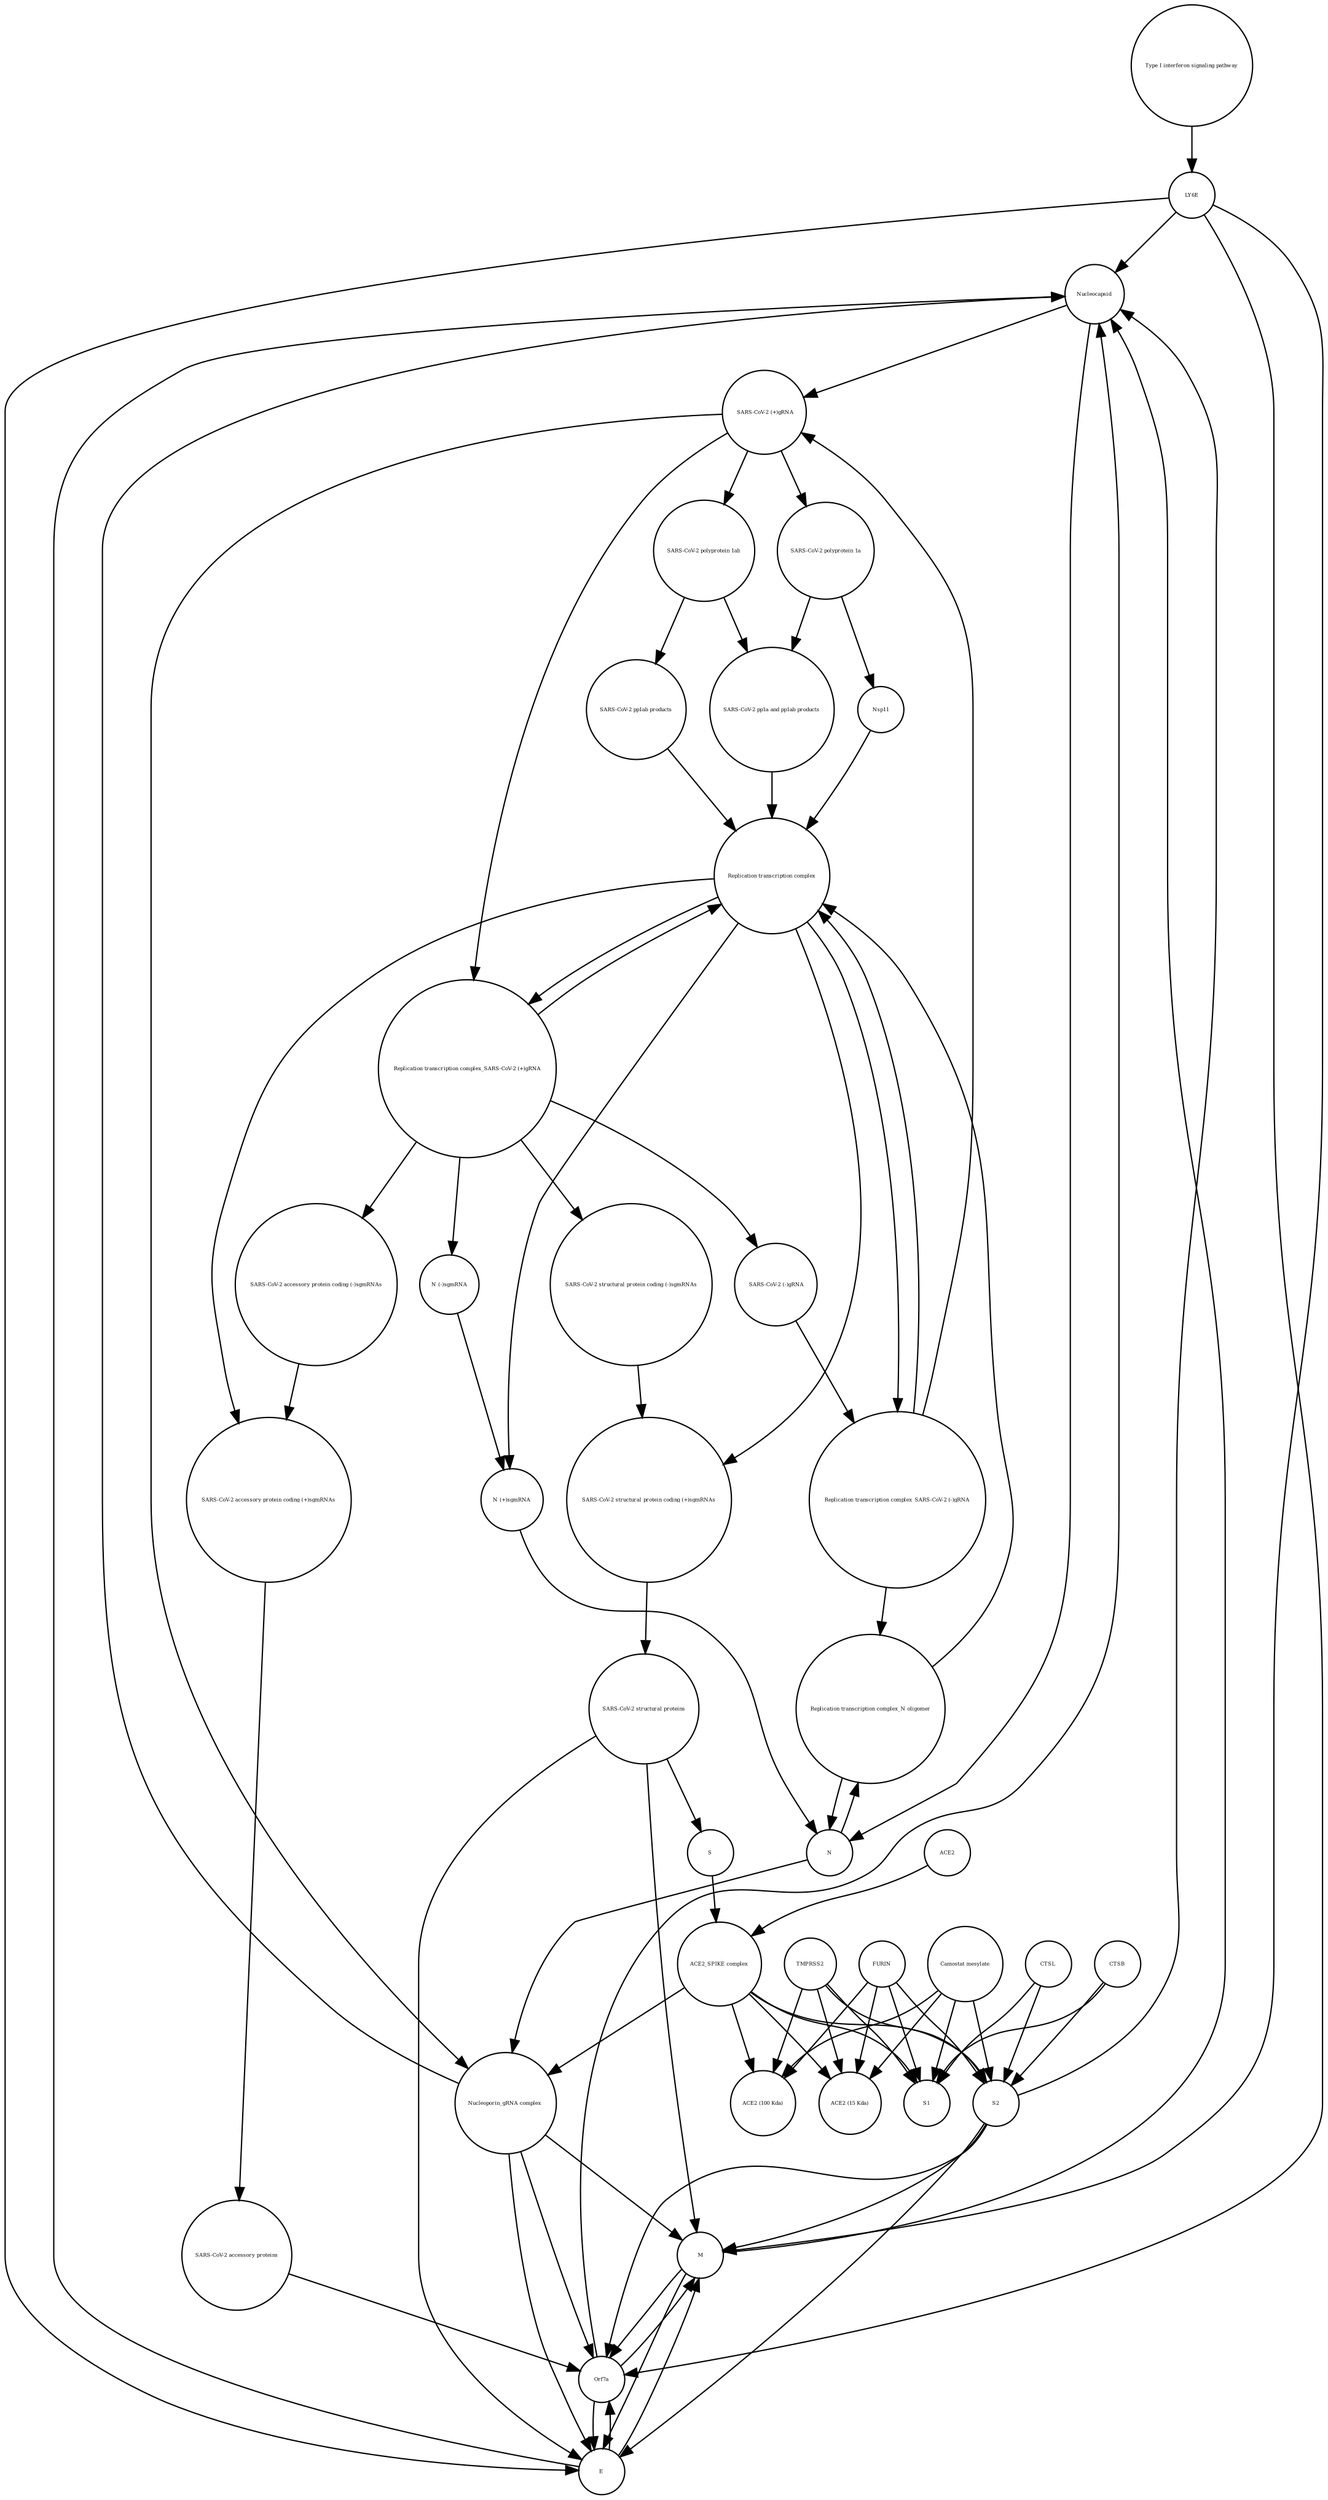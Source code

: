 strict digraph  {
"Type I interferon signaling pathway" [annotation="", bipartite=0, cls=phenotype, fontsize=4, label="Type I interferon signaling pathway", shape=circle];
LY6E [annotation="", bipartite=0, cls=macromolecule, fontsize=4, label=LY6E, shape=circle];
"SARS-CoV-2 polyprotein 1ab" [annotation="", bipartite=0, cls=macromolecule, fontsize=4, label="SARS-CoV-2 polyprotein 1ab", shape=circle];
ACE2 [annotation="", bipartite=0, cls=macromolecule, fontsize=4, label=ACE2, shape=circle];
"SARS-CoV-2 structural protein coding (-)sgmRNAs" [annotation="", bipartite=0, cls=complex, fontsize=4, label="SARS-CoV-2 structural protein coding (-)sgmRNAs", shape=circle];
"Replication transcription complex_SARS-CoV-2 (-)gRNA" [annotation="", bipartite=0, cls=complex, fontsize=4, label="Replication transcription complex_SARS-CoV-2 (-)gRNA", shape=circle];
"Nucleoporin_gRNA complex " [annotation="", bipartite=0, cls=complex, fontsize=4, label="Nucleoporin_gRNA complex ", shape=circle];
"SARS-CoV-2 pp1ab products" [annotation="", bipartite=0, cls=complex, fontsize=4, label="SARS-CoV-2 pp1ab products", shape=circle];
Nucleocapsid [annotation="", bipartite=0, cls=complex, fontsize=4, label=Nucleocapsid, shape=circle];
S2 [annotation="", bipartite=0, cls=macromolecule, fontsize=4, label=S2, shape=circle];
"Replication transcription complex_N oligomer" [annotation="", bipartite=0, cls=complex, fontsize=4, label="Replication transcription complex_N oligomer", shape=circle];
"Replication transcription complex" [annotation="", bipartite=0, cls=complex, fontsize=4, label="Replication transcription complex", shape=circle];
"ACE2_SPIKE complex" [annotation="", bipartite=0, cls=complex, fontsize=4, label="ACE2_SPIKE complex", shape=circle];
S1 [annotation="", bipartite=0, cls=macromolecule, fontsize=4, label=S1, shape=circle];
"SARS-CoV-2 accessory proteins" [annotation="", bipartite=0, cls=complex, fontsize=4, label="SARS-CoV-2 accessory proteins", shape=circle];
"Replication transcription complex_SARS-CoV-2 (+)gRNA" [annotation="", bipartite=0, cls=complex, fontsize=4, label="Replication transcription complex_SARS-CoV-2 (+)gRNA", shape=circle];
"SARS-CoV-2 structural protein coding (+)sgmRNAs" [annotation="", bipartite=0, cls=complex, fontsize=4, label="SARS-CoV-2 structural protein coding (+)sgmRNAs", shape=circle];
CTSL [annotation="", bipartite=0, cls=macromolecule, fontsize=4, label=CTSL, shape=circle];
"SARS-CoV-2 accessory protein coding (+)sgmRNAs" [annotation="", bipartite=0, cls=complex, fontsize=4, label="SARS-CoV-2 accessory protein coding (+)sgmRNAs", shape=circle];
"ACE2 (15 Kda)" [annotation="", bipartite=0, cls=macromolecule, fontsize=4, label="ACE2 (15 Kda)", shape=circle];
" SARS-CoV-2 (+)gRNA" [annotation="", bipartite=0, cls="nucleic acid feature", fontsize=4, label=" SARS-CoV-2 (+)gRNA", shape=circle];
N [annotation="", bipartite=0, cls="macromolecule multimer", fontsize=4, label=N, shape=circle];
"N (-)sgmRNA" [annotation="", bipartite=0, cls="nucleic acid feature", fontsize=4, label="N (-)sgmRNA", shape=circle];
TMPRSS2 [annotation="", bipartite=0, cls=macromolecule, fontsize=4, label=TMPRSS2, shape=circle];
Nsp11 [annotation="", bipartite=0, cls=macromolecule, fontsize=4, label=Nsp11, shape=circle];
S [annotation="", bipartite=0, cls="macromolecule multimer", fontsize=4, label=S, shape=circle];
FURIN [annotation="", bipartite=0, cls=macromolecule, fontsize=4, label=FURIN, shape=circle];
"ACE2 (100 Kda)" [annotation="", bipartite=0, cls=macromolecule, fontsize=4, label="ACE2 (100 Kda)", shape=circle];
"SARS-CoV-2 structural proteins" [annotation="", bipartite=0, cls=complex, fontsize=4, label="SARS-CoV-2 structural proteins", shape=circle];
" SARS-CoV-2 (-)gRNA" [annotation="", bipartite=0, cls="nucleic acid feature", fontsize=4, label=" SARS-CoV-2 (-)gRNA", shape=circle];
CTSB [annotation="", bipartite=0, cls=macromolecule, fontsize=4, label=CTSB, shape=circle];
E [annotation="", bipartite=0, cls=macromolecule, fontsize=4, label=E, shape=circle];
"SARS-CoV-2 accessory protein coding (-)sgmRNAs" [annotation="", bipartite=0, cls=complex, fontsize=4, label="SARS-CoV-2 accessory protein coding (-)sgmRNAs", shape=circle];
Orf7a [annotation="", bipartite=0, cls=macromolecule, fontsize=4, label=Orf7a, shape=circle];
"Camostat mesylate" [annotation="urn_miriam_pubchem.compound_2536", bipartite=0, cls="simple chemical", fontsize=4, label="Camostat mesylate", shape=circle];
"N (+)sgmRNA" [annotation="", bipartite=0, cls="nucleic acid feature", fontsize=4, label="N (+)sgmRNA", shape=circle];
"SARS-CoV-2 pp1a and pp1ab products" [annotation="", bipartite=0, cls=complex, fontsize=4, label="SARS-CoV-2 pp1a and pp1ab products", shape=circle];
"SARS-CoV-2 polyprotein 1a" [annotation="", bipartite=0, cls=macromolecule, fontsize=4, label="SARS-CoV-2 polyprotein 1a", shape=circle];
M [annotation="", bipartite=0, cls=macromolecule, fontsize=4, label=M, shape=circle];
"Type I interferon signaling pathway" -> LY6E  [annotation="", interaction_type=stimulation];
LY6E -> Orf7a  [annotation="urn_miriam_doi_10.1101%2F2020.03.05.979260|urn_miriam_doi_10.1101%2F2020.04.02.021469", interaction_type=inhibition];
LY6E -> Nucleocapsid  [annotation="urn_miriam_doi_10.1101%2F2020.03.05.979260|urn_miriam_doi_10.1101%2F2020.04.02.021469", interaction_type=inhibition];
LY6E -> E  [annotation="urn_miriam_doi_10.1101%2F2020.03.05.979260|urn_miriam_doi_10.1101%2F2020.04.02.021469", interaction_type=inhibition];
LY6E -> M  [annotation="urn_miriam_doi_10.1101%2F2020.03.05.979260|urn_miriam_doi_10.1101%2F2020.04.02.021469", interaction_type=inhibition];
"SARS-CoV-2 polyprotein 1ab" -> "SARS-CoV-2 pp1ab products"  [annotation=urn_miriam_pubmed_31226023, interaction_type=catalysis];
"SARS-CoV-2 polyprotein 1ab" -> "SARS-CoV-2 pp1a and pp1ab products"  [annotation=urn_miriam_pubmed_31226023, interaction_type=catalysis];
ACE2 -> "ACE2_SPIKE complex"  [annotation="", interaction_type=production];
"SARS-CoV-2 structural protein coding (-)sgmRNAs" -> "SARS-CoV-2 structural protein coding (+)sgmRNAs"  [annotation="", interaction_type=production];
"Replication transcription complex_SARS-CoV-2 (-)gRNA" -> "Replication transcription complex_N oligomer"  [annotation="", interaction_type=production];
"Replication transcription complex_SARS-CoV-2 (-)gRNA" -> " SARS-CoV-2 (+)gRNA"  [annotation="", interaction_type=production];
"Replication transcription complex_SARS-CoV-2 (-)gRNA" -> "Replication transcription complex"  [annotation="", interaction_type=production];
"Nucleoporin_gRNA complex " -> Orf7a  [annotation="", interaction_type=production];
"Nucleoporin_gRNA complex " -> Nucleocapsid  [annotation="", interaction_type=production];
"Nucleoporin_gRNA complex " -> E  [annotation="", interaction_type=production];
"Nucleoporin_gRNA complex " -> M  [annotation="", interaction_type=production];
"SARS-CoV-2 pp1ab products" -> "Replication transcription complex"  [annotation="", interaction_type=production];
Nucleocapsid -> " SARS-CoV-2 (+)gRNA"  [annotation="", interaction_type=production];
Nucleocapsid -> N  [annotation="", interaction_type=production];
S2 -> Orf7a  [annotation="", interaction_type=stimulation];
S2 -> Nucleocapsid  [annotation="", interaction_type=stimulation];
S2 -> E  [annotation="", interaction_type=stimulation];
S2 -> M  [annotation="", interaction_type=stimulation];
"Replication transcription complex_N oligomer" -> "Replication transcription complex"  [annotation="", interaction_type=production];
"Replication transcription complex_N oligomer" -> N  [annotation="", interaction_type=production];
"Replication transcription complex" -> "Replication transcription complex_SARS-CoV-2 (-)gRNA"  [annotation="", interaction_type=production];
"Replication transcription complex" -> "N (+)sgmRNA"  [annotation="", interaction_type="necessary stimulation"];
"Replication transcription complex" -> "SARS-CoV-2 structural protein coding (+)sgmRNAs"  [annotation="", interaction_type="necessary stimulation"];
"Replication transcription complex" -> "SARS-CoV-2 accessory protein coding (+)sgmRNAs"  [annotation="", interaction_type="necessary stimulation"];
"Replication transcription complex" -> "Replication transcription complex_SARS-CoV-2 (+)gRNA"  [annotation="", interaction_type=production];
"ACE2_SPIKE complex" -> S1  [annotation="", interaction_type=production];
"ACE2_SPIKE complex" -> "ACE2 (100 Kda)"  [annotation="", interaction_type=production];
"ACE2_SPIKE complex" -> S2  [annotation="", interaction_type=production];
"ACE2_SPIKE complex" -> "ACE2 (15 Kda)"  [annotation="", interaction_type=production];
"ACE2_SPIKE complex" -> "Nucleoporin_gRNA complex "  [annotation="urn_miriam_pubmed_32142651|urn_miriam_pubmed_32094589", interaction_type=stimulation];
"SARS-CoV-2 accessory proteins" -> Orf7a  [annotation="", interaction_type=production];
"Replication transcription complex_SARS-CoV-2 (+)gRNA" -> "Replication transcription complex"  [annotation="", interaction_type=production];
"Replication transcription complex_SARS-CoV-2 (+)gRNA" -> "N (-)sgmRNA"  [annotation="", interaction_type=production];
"Replication transcription complex_SARS-CoV-2 (+)gRNA" -> " SARS-CoV-2 (-)gRNA"  [annotation="", interaction_type=production];
"Replication transcription complex_SARS-CoV-2 (+)gRNA" -> "SARS-CoV-2 accessory protein coding (-)sgmRNAs"  [annotation="", interaction_type=production];
"Replication transcription complex_SARS-CoV-2 (+)gRNA" -> "SARS-CoV-2 structural protein coding (-)sgmRNAs"  [annotation="", interaction_type=production];
"SARS-CoV-2 structural protein coding (+)sgmRNAs" -> "SARS-CoV-2 structural proteins"  [annotation="", interaction_type=production];
CTSL -> S1  [annotation=urn_miriam_pubmed_32142651, interaction_type=catalysis];
CTSL -> S2  [annotation=urn_miriam_pubmed_32142651, interaction_type=catalysis];
"SARS-CoV-2 accessory protein coding (+)sgmRNAs" -> "SARS-CoV-2 accessory proteins"  [annotation="", interaction_type=production];
" SARS-CoV-2 (+)gRNA" -> "Nucleoporin_gRNA complex "  [annotation="", interaction_type=production];
" SARS-CoV-2 (+)gRNA" -> "SARS-CoV-2 polyprotein 1ab"  [annotation="", interaction_type=production];
" SARS-CoV-2 (+)gRNA" -> "Replication transcription complex_SARS-CoV-2 (+)gRNA"  [annotation="", interaction_type=production];
" SARS-CoV-2 (+)gRNA" -> "SARS-CoV-2 polyprotein 1a"  [annotation="", interaction_type=production];
N -> "Replication transcription complex_N oligomer"  [annotation="", interaction_type=production];
N -> "Nucleoporin_gRNA complex "  [annotation="", interaction_type=production];
"N (-)sgmRNA" -> "N (+)sgmRNA"  [annotation="", interaction_type=production];
TMPRSS2 -> S1  [annotation="", interaction_type=catalysis];
TMPRSS2 -> "ACE2 (100 Kda)"  [annotation="", interaction_type=catalysis];
TMPRSS2 -> S2  [annotation="", interaction_type=catalysis];
TMPRSS2 -> "ACE2 (15 Kda)"  [annotation="", interaction_type=catalysis];
Nsp11 -> "Replication transcription complex"  [annotation="", interaction_type=production];
S -> "ACE2_SPIKE complex"  [annotation="", interaction_type=production];
FURIN -> S1  [annotation="", interaction_type=catalysis];
FURIN -> "ACE2 (100 Kda)"  [annotation="", interaction_type=catalysis];
FURIN -> S2  [annotation="", interaction_type=catalysis];
FURIN -> "ACE2 (15 Kda)"  [annotation="", interaction_type=catalysis];
"SARS-CoV-2 structural proteins" -> E  [annotation="", interaction_type=production];
"SARS-CoV-2 structural proteins" -> S  [annotation="", interaction_type=production];
"SARS-CoV-2 structural proteins" -> M  [annotation="", interaction_type=production];
" SARS-CoV-2 (-)gRNA" -> "Replication transcription complex_SARS-CoV-2 (-)gRNA"  [annotation="", interaction_type=production];
CTSB -> S1  [annotation=urn_miriam_pubmed_32142651, interaction_type=catalysis];
CTSB -> S2  [annotation=urn_miriam_pubmed_32142651, interaction_type=catalysis];
E -> Orf7a  [annotation="", interaction_type=production];
E -> Nucleocapsid  [annotation="", interaction_type=production];
E -> M  [annotation="", interaction_type=production];
"SARS-CoV-2 accessory protein coding (-)sgmRNAs" -> "SARS-CoV-2 accessory protein coding (+)sgmRNAs"  [annotation="", interaction_type=production];
Orf7a -> Nucleocapsid  [annotation="", interaction_type=production];
Orf7a -> E  [annotation="", interaction_type=production];
Orf7a -> M  [annotation="", interaction_type=production];
"Camostat mesylate" -> S1  [annotation="", interaction_type=inhibition];
"Camostat mesylate" -> "ACE2 (100 Kda)"  [annotation="", interaction_type=inhibition];
"Camostat mesylate" -> S2  [annotation="", interaction_type=inhibition];
"Camostat mesylate" -> "ACE2 (15 Kda)"  [annotation="", interaction_type=inhibition];
"N (+)sgmRNA" -> N  [annotation="", interaction_type=production];
"SARS-CoV-2 pp1a and pp1ab products" -> "Replication transcription complex"  [annotation="", interaction_type=production];
"SARS-CoV-2 polyprotein 1a" -> Nsp11  [annotation=urn_miriam_pubmed_31226023, interaction_type=catalysis];
"SARS-CoV-2 polyprotein 1a" -> "SARS-CoV-2 pp1a and pp1ab products"  [annotation=urn_miriam_pubmed_31226023, interaction_type=catalysis];
M -> Orf7a  [annotation="", interaction_type=production];
M -> Nucleocapsid  [annotation="", interaction_type=production];
M -> E  [annotation="", interaction_type=production];
}
